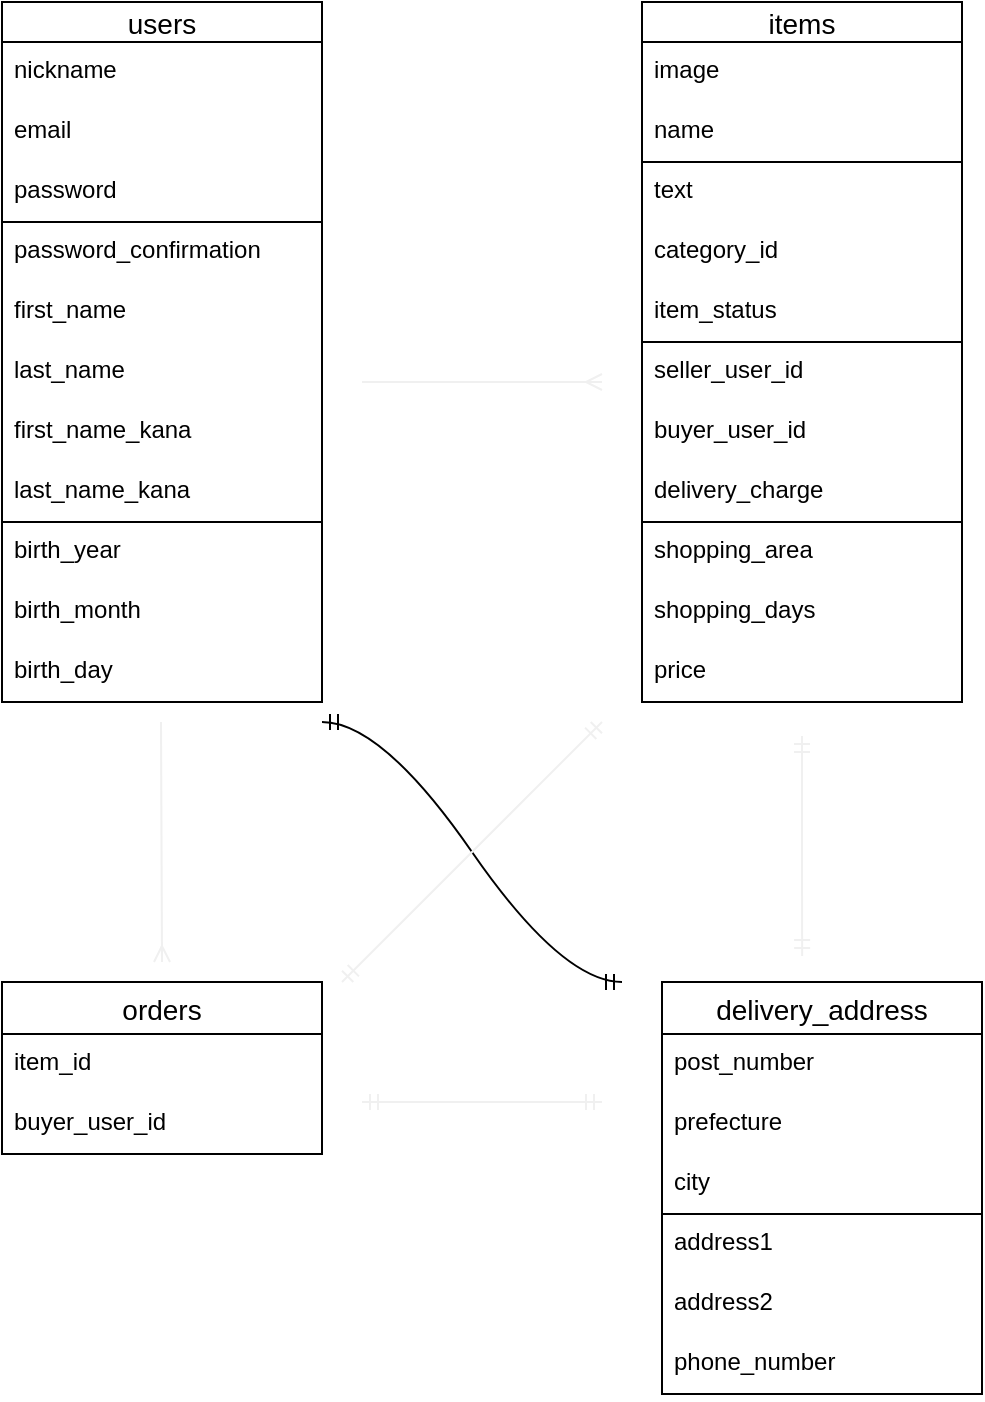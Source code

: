 <mxfile version="13.6.5">
    <diagram id="_AeDN2GA3MZnLZFo5qQL" name="ページ1">
        <mxGraphModel dx="557" dy="654" grid="1" gridSize="10" guides="1" tooltips="1" connect="1" arrows="1" fold="1" page="1" pageScale="1" pageWidth="827" pageHeight="1169" math="0" shadow="0">
            <root>
                <mxCell id="0"/>
                <mxCell id="1" parent="0"/>
                <mxCell id="3" value="users" style="swimlane;fontStyle=0;childLayout=stackLayout;horizontal=1;startSize=20;horizontalStack=0;resizeParent=1;resizeParentMax=0;resizeLast=0;collapsible=1;marginBottom=0;align=center;fontSize=14;" vertex="1" parent="1">
                    <mxGeometry x="40" y="110" width="160" height="350" as="geometry">
                        <mxRectangle x="40" y="110" width="70" height="26" as="alternateBounds"/>
                    </mxGeometry>
                </mxCell>
                <mxCell id="4" value="nickname" style="text;strokeColor=none;fillColor=none;spacingLeft=4;spacingRight=4;overflow=hidden;rotatable=0;points=[[0,0.5],[1,0.5]];portConstraint=eastwest;fontSize=12;" vertex="1" parent="3">
                    <mxGeometry y="20" width="160" height="30" as="geometry"/>
                </mxCell>
                <mxCell id="6" value="email" style="text;strokeColor=none;fillColor=none;spacingLeft=4;spacingRight=4;overflow=hidden;rotatable=0;points=[[0,0.5],[1,0.5]];portConstraint=eastwest;fontSize=12;" vertex="1" parent="3">
                    <mxGeometry y="50" width="160" height="30" as="geometry"/>
                </mxCell>
                <mxCell id="5" value="password" style="text;strokeColor=none;fillColor=none;spacingLeft=4;spacingRight=4;overflow=hidden;rotatable=0;points=[[0,0.5],[1,0.5]];portConstraint=eastwest;fontSize=12;" vertex="1" parent="3">
                    <mxGeometry y="80" width="160" height="30" as="geometry"/>
                </mxCell>
                <mxCell id="20" value="" style="swimlane;fontStyle=0;childLayout=stackLayout;horizontal=1;startSize=0;horizontalStack=0;resizeParent=1;resizeParentMax=0;resizeLast=0;collapsible=1;marginBottom=0;align=center;fontSize=14;" vertex="1" parent="3">
                    <mxGeometry y="110" width="160" height="240" as="geometry"/>
                </mxCell>
                <mxCell id="21" value="password_confirmation" style="text;strokeColor=none;fillColor=none;spacingLeft=4;spacingRight=4;overflow=hidden;rotatable=0;points=[[0,0.5],[1,0.5]];portConstraint=eastwest;fontSize=12;align=left;" vertex="1" parent="20">
                    <mxGeometry width="160" height="30" as="geometry"/>
                </mxCell>
                <mxCell id="22" value="first_name" style="text;strokeColor=none;fillColor=none;spacingLeft=4;spacingRight=4;overflow=hidden;rotatable=0;points=[[0,0.5],[1,0.5]];portConstraint=eastwest;fontSize=12;" vertex="1" parent="20">
                    <mxGeometry y="30" width="160" height="30" as="geometry"/>
                </mxCell>
                <mxCell id="23" value="last_name" style="text;strokeColor=none;fillColor=none;spacingLeft=4;spacingRight=4;overflow=hidden;rotatable=0;points=[[0,0.5],[1,0.5]];portConstraint=eastwest;fontSize=12;" vertex="1" parent="20">
                    <mxGeometry y="60" width="160" height="30" as="geometry"/>
                </mxCell>
                <mxCell id="27" value="first_name_kana" style="text;strokeColor=none;fillColor=none;spacingLeft=4;spacingRight=4;overflow=hidden;rotatable=0;points=[[0,0.5],[1,0.5]];portConstraint=eastwest;fontSize=12;" vertex="1" parent="20">
                    <mxGeometry y="90" width="160" height="30" as="geometry"/>
                </mxCell>
                <mxCell id="26" value="last_name_kana" style="text;strokeColor=none;fillColor=none;spacingLeft=4;spacingRight=4;overflow=hidden;rotatable=0;points=[[0,0.5],[1,0.5]];portConstraint=eastwest;fontSize=12;" vertex="1" parent="20">
                    <mxGeometry y="120" width="160" height="30" as="geometry"/>
                </mxCell>
                <mxCell id="29" value="" style="swimlane;fontStyle=0;childLayout=stackLayout;horizontal=1;startSize=0;horizontalStack=0;resizeParent=1;resizeParentMax=0;resizeLast=0;collapsible=1;marginBottom=0;align=center;fontSize=14;" vertex="1" parent="20">
                    <mxGeometry y="150" width="160" height="90" as="geometry"/>
                </mxCell>
                <mxCell id="30" value="birth_year" style="text;strokeColor=none;fillColor=none;spacingLeft=4;spacingRight=4;overflow=hidden;rotatable=0;points=[[0,0.5],[1,0.5]];portConstraint=eastwest;fontSize=12;" vertex="1" parent="29">
                    <mxGeometry width="160" height="30" as="geometry"/>
                </mxCell>
                <mxCell id="31" value="birth_month" style="text;strokeColor=none;fillColor=none;spacingLeft=4;spacingRight=4;overflow=hidden;rotatable=0;points=[[0,0.5],[1,0.5]];portConstraint=eastwest;fontSize=12;" vertex="1" parent="29">
                    <mxGeometry y="30" width="160" height="30" as="geometry"/>
                </mxCell>
                <mxCell id="32" value="birth_day" style="text;strokeColor=none;fillColor=none;spacingLeft=4;spacingRight=4;overflow=hidden;rotatable=0;points=[[0,0.5],[1,0.5]];portConstraint=eastwest;fontSize=12;" vertex="1" parent="29">
                    <mxGeometry y="60" width="160" height="30" as="geometry"/>
                </mxCell>
                <mxCell id="33" value="items" style="swimlane;fontStyle=0;childLayout=stackLayout;horizontal=1;startSize=20;horizontalStack=0;resizeParent=1;resizeParentMax=0;resizeLast=0;collapsible=1;marginBottom=0;align=center;fontSize=14;" vertex="1" parent="1">
                    <mxGeometry x="360" y="110" width="160" height="350" as="geometry"/>
                </mxCell>
                <mxCell id="34" value="image" style="text;strokeColor=none;fillColor=none;spacingLeft=4;spacingRight=4;overflow=hidden;rotatable=0;points=[[0,0.5],[1,0.5]];portConstraint=eastwest;fontSize=12;" vertex="1" parent="33">
                    <mxGeometry y="20" width="160" height="30" as="geometry"/>
                </mxCell>
                <mxCell id="35" value="name" style="text;strokeColor=none;fillColor=none;spacingLeft=4;spacingRight=4;overflow=hidden;rotatable=0;points=[[0,0.5],[1,0.5]];portConstraint=eastwest;fontSize=12;" vertex="1" parent="33">
                    <mxGeometry y="50" width="160" height="30" as="geometry"/>
                </mxCell>
                <mxCell id="37" value="" style="swimlane;fontStyle=0;childLayout=stackLayout;horizontal=1;startSize=0;horizontalStack=0;resizeParent=1;resizeParentMax=0;resizeLast=0;collapsible=1;marginBottom=0;align=center;fontSize=14;" vertex="1" parent="33">
                    <mxGeometry y="80" width="160" height="270" as="geometry"/>
                </mxCell>
                <mxCell id="38" value="text" style="text;strokeColor=none;fillColor=none;spacingLeft=4;spacingRight=4;overflow=hidden;rotatable=0;points=[[0,0.5],[1,0.5]];portConstraint=eastwest;fontSize=12;" vertex="1" parent="37">
                    <mxGeometry width="160" height="30" as="geometry"/>
                </mxCell>
                <mxCell id="39" value="category_id" style="text;strokeColor=none;fillColor=none;spacingLeft=4;spacingRight=4;overflow=hidden;rotatable=0;points=[[0,0.5],[1,0.5]];portConstraint=eastwest;fontSize=12;" vertex="1" parent="37">
                    <mxGeometry y="30" width="160" height="30" as="geometry"/>
                </mxCell>
                <mxCell id="40" value="item_status" style="text;strokeColor=none;fillColor=none;spacingLeft=4;spacingRight=4;overflow=hidden;rotatable=0;points=[[0,0.5],[1,0.5]];portConstraint=eastwest;fontSize=12;" vertex="1" parent="37">
                    <mxGeometry y="60" width="160" height="30" as="geometry"/>
                </mxCell>
                <mxCell id="41" value="" style="swimlane;fontStyle=0;childLayout=stackLayout;horizontal=1;startSize=0;horizontalStack=0;resizeParent=1;resizeParentMax=0;resizeLast=0;collapsible=1;marginBottom=0;align=center;fontSize=14;" vertex="1" parent="37">
                    <mxGeometry y="90" width="160" height="180" as="geometry"/>
                </mxCell>
                <mxCell id="42" value="seller_user_id" style="text;strokeColor=none;fillColor=none;spacingLeft=4;spacingRight=4;overflow=hidden;rotatable=0;points=[[0,0.5],[1,0.5]];portConstraint=eastwest;fontSize=12;" vertex="1" parent="41">
                    <mxGeometry width="160" height="30" as="geometry"/>
                </mxCell>
                <mxCell id="43" value="buyer_user_id" style="text;strokeColor=none;fillColor=none;spacingLeft=4;spacingRight=4;overflow=hidden;rotatable=0;points=[[0,0.5],[1,0.5]];portConstraint=eastwest;fontSize=12;" vertex="1" parent="41">
                    <mxGeometry y="30" width="160" height="30" as="geometry"/>
                </mxCell>
                <mxCell id="44" value="delivery_charge" style="text;strokeColor=none;fillColor=none;spacingLeft=4;spacingRight=4;overflow=hidden;rotatable=0;points=[[0,0.5],[1,0.5]];portConstraint=eastwest;fontSize=12;" vertex="1" parent="41">
                    <mxGeometry y="60" width="160" height="30" as="geometry"/>
                </mxCell>
                <mxCell id="45" value="" style="swimlane;fontStyle=0;childLayout=stackLayout;horizontal=1;startSize=0;horizontalStack=0;resizeParent=1;resizeParentMax=0;resizeLast=0;collapsible=1;marginBottom=0;align=center;fontSize=14;" vertex="1" parent="41">
                    <mxGeometry y="90" width="160" height="90" as="geometry"/>
                </mxCell>
                <mxCell id="46" value="shopping_area" style="text;strokeColor=none;fillColor=none;spacingLeft=4;spacingRight=4;overflow=hidden;rotatable=0;points=[[0,0.5],[1,0.5]];portConstraint=eastwest;fontSize=12;" vertex="1" parent="45">
                    <mxGeometry width="160" height="30" as="geometry"/>
                </mxCell>
                <mxCell id="47" value="shopping_days" style="text;strokeColor=none;fillColor=none;spacingLeft=4;spacingRight=4;overflow=hidden;rotatable=0;points=[[0,0.5],[1,0.5]];portConstraint=eastwest;fontSize=12;" vertex="1" parent="45">
                    <mxGeometry y="30" width="160" height="30" as="geometry"/>
                </mxCell>
                <mxCell id="48" value="price" style="text;strokeColor=none;fillColor=none;spacingLeft=4;spacingRight=4;overflow=hidden;rotatable=0;points=[[0,0.5],[1,0.5]];portConstraint=eastwest;fontSize=12;" vertex="1" parent="45">
                    <mxGeometry y="60" width="160" height="30" as="geometry"/>
                </mxCell>
                <mxCell id="49" value="orders" style="swimlane;fontStyle=0;childLayout=stackLayout;horizontal=1;startSize=26;horizontalStack=0;resizeParent=1;resizeParentMax=0;resizeLast=0;collapsible=1;marginBottom=0;align=center;fontSize=14;" vertex="1" parent="1">
                    <mxGeometry x="40" y="600" width="160" height="86" as="geometry"/>
                </mxCell>
                <mxCell id="50" value="item_id" style="text;strokeColor=none;fillColor=none;spacingLeft=4;spacingRight=4;overflow=hidden;rotatable=0;points=[[0,0.5],[1,0.5]];portConstraint=eastwest;fontSize=12;" vertex="1" parent="49">
                    <mxGeometry y="26" width="160" height="30" as="geometry"/>
                </mxCell>
                <mxCell id="51" value="buyer_user_id" style="text;strokeColor=none;fillColor=none;spacingLeft=4;spacingRight=4;overflow=hidden;rotatable=0;points=[[0,0.5],[1,0.5]];portConstraint=eastwest;fontSize=12;" vertex="1" parent="49">
                    <mxGeometry y="56" width="160" height="30" as="geometry"/>
                </mxCell>
                <mxCell id="53" value="delivery_address" style="swimlane;fontStyle=0;childLayout=stackLayout;horizontal=1;startSize=26;horizontalStack=0;resizeParent=1;resizeParentMax=0;resizeLast=0;collapsible=1;marginBottom=0;align=center;fontSize=14;" vertex="1" parent="1">
                    <mxGeometry x="370" y="600" width="160" height="206" as="geometry"/>
                </mxCell>
                <mxCell id="54" value="post_number" style="text;strokeColor=none;fillColor=none;spacingLeft=4;spacingRight=4;overflow=hidden;rotatable=0;points=[[0,0.5],[1,0.5]];portConstraint=eastwest;fontSize=12;" vertex="1" parent="53">
                    <mxGeometry y="26" width="160" height="30" as="geometry"/>
                </mxCell>
                <mxCell id="55" value="prefecture" style="text;strokeColor=none;fillColor=none;spacingLeft=4;spacingRight=4;overflow=hidden;rotatable=0;points=[[0,0.5],[1,0.5]];portConstraint=eastwest;fontSize=12;" vertex="1" parent="53">
                    <mxGeometry y="56" width="160" height="30" as="geometry"/>
                </mxCell>
                <mxCell id="56" value="city" style="text;strokeColor=none;fillColor=none;spacingLeft=4;spacingRight=4;overflow=hidden;rotatable=0;points=[[0,0.5],[1,0.5]];portConstraint=eastwest;fontSize=12;" vertex="1" parent="53">
                    <mxGeometry y="86" width="160" height="30" as="geometry"/>
                </mxCell>
                <mxCell id="57" value="" style="swimlane;fontStyle=0;childLayout=stackLayout;horizontal=1;startSize=0;horizontalStack=0;resizeParent=1;resizeParentMax=0;resizeLast=0;collapsible=1;marginBottom=0;align=center;fontSize=14;" vertex="1" parent="53">
                    <mxGeometry y="116" width="160" height="90" as="geometry"/>
                </mxCell>
                <mxCell id="58" value="address1" style="text;strokeColor=none;fillColor=none;spacingLeft=4;spacingRight=4;overflow=hidden;rotatable=0;points=[[0,0.5],[1,0.5]];portConstraint=eastwest;fontSize=12;" vertex="1" parent="57">
                    <mxGeometry width="160" height="30" as="geometry"/>
                </mxCell>
                <mxCell id="59" value="address2" style="text;strokeColor=none;fillColor=none;spacingLeft=4;spacingRight=4;overflow=hidden;rotatable=0;points=[[0,0.5],[1,0.5]];portConstraint=eastwest;fontSize=12;" vertex="1" parent="57">
                    <mxGeometry y="30" width="160" height="30" as="geometry"/>
                </mxCell>
                <mxCell id="60" value="phone_number" style="text;strokeColor=none;fillColor=none;spacingLeft=4;spacingRight=4;overflow=hidden;rotatable=0;points=[[0,0.5],[1,0.5]];portConstraint=eastwest;fontSize=12;" vertex="1" parent="57">
                    <mxGeometry y="60" width="160" height="30" as="geometry"/>
                </mxCell>
                <mxCell id="61" value="" style="edgeStyle=entityRelationEdgeStyle;fontSize=12;html=1;endArrow=ERmandOne;startArrow=ERmandOne;curved=1;" edge="1" parent="1">
                    <mxGeometry width="100" height="100" relative="1" as="geometry">
                        <mxPoint x="200" y="470" as="sourcePoint"/>
                        <mxPoint x="350" y="600" as="targetPoint"/>
                    </mxGeometry>
                </mxCell>
                <mxCell id="65" value="" style="endArrow=ERmany;html=1;rounded=0;shadow=0;strokeColor=#f0f0f0;endFill=0;" edge="1" parent="1">
                    <mxGeometry relative="1" as="geometry">
                        <mxPoint x="119.5" y="470" as="sourcePoint"/>
                        <mxPoint x="120" y="590" as="targetPoint"/>
                    </mxGeometry>
                </mxCell>
                <mxCell id="66" value="" style="endArrow=ERmany;html=1;rounded=0;shadow=0;strokeColor=#f0f0f0;endFill=0;" edge="1" parent="1">
                    <mxGeometry relative="1" as="geometry">
                        <mxPoint x="220" y="300" as="sourcePoint"/>
                        <mxPoint x="340" y="300" as="targetPoint"/>
                    </mxGeometry>
                </mxCell>
                <mxCell id="68" value="" style="endArrow=ERmandOne;html=1;rounded=0;shadow=0;strokeColor=#f0f0f0;entryX=0.063;entryY=0;entryDx=0;entryDy=0;entryPerimeter=0;startArrow=ERmandOne;startFill=0;endFill=0;" edge="1" parent="1">
                    <mxGeometry relative="1" as="geometry">
                        <mxPoint x="440" y="477" as="sourcePoint"/>
                        <mxPoint x="440.08" y="587" as="targetPoint"/>
                        <Array as="points">
                            <mxPoint x="440" y="537"/>
                        </Array>
                    </mxGeometry>
                </mxCell>
                <mxCell id="69" value="" style="endArrow=ERmandOne;html=1;rounded=0;shadow=0;strokeColor=#f0f0f0;startArrow=ERmandOne;startFill=0;endFill=0;" edge="1" parent="1">
                    <mxGeometry relative="1" as="geometry">
                        <mxPoint x="340" y="470" as="sourcePoint"/>
                        <mxPoint x="210" y="600" as="targetPoint"/>
                        <Array as="points"/>
                    </mxGeometry>
                </mxCell>
                <mxCell id="70" value="" style="endArrow=ERmandOne;html=1;rounded=0;shadow=0;strokeColor=#f0f0f0;startArrow=ERmandOne;startFill=0;endFill=0;" edge="1" parent="1">
                    <mxGeometry relative="1" as="geometry">
                        <mxPoint x="340" y="660" as="sourcePoint"/>
                        <mxPoint x="220" y="660" as="targetPoint"/>
                        <Array as="points"/>
                    </mxGeometry>
                </mxCell>
            </root>
        </mxGraphModel>
    </diagram>
</mxfile>